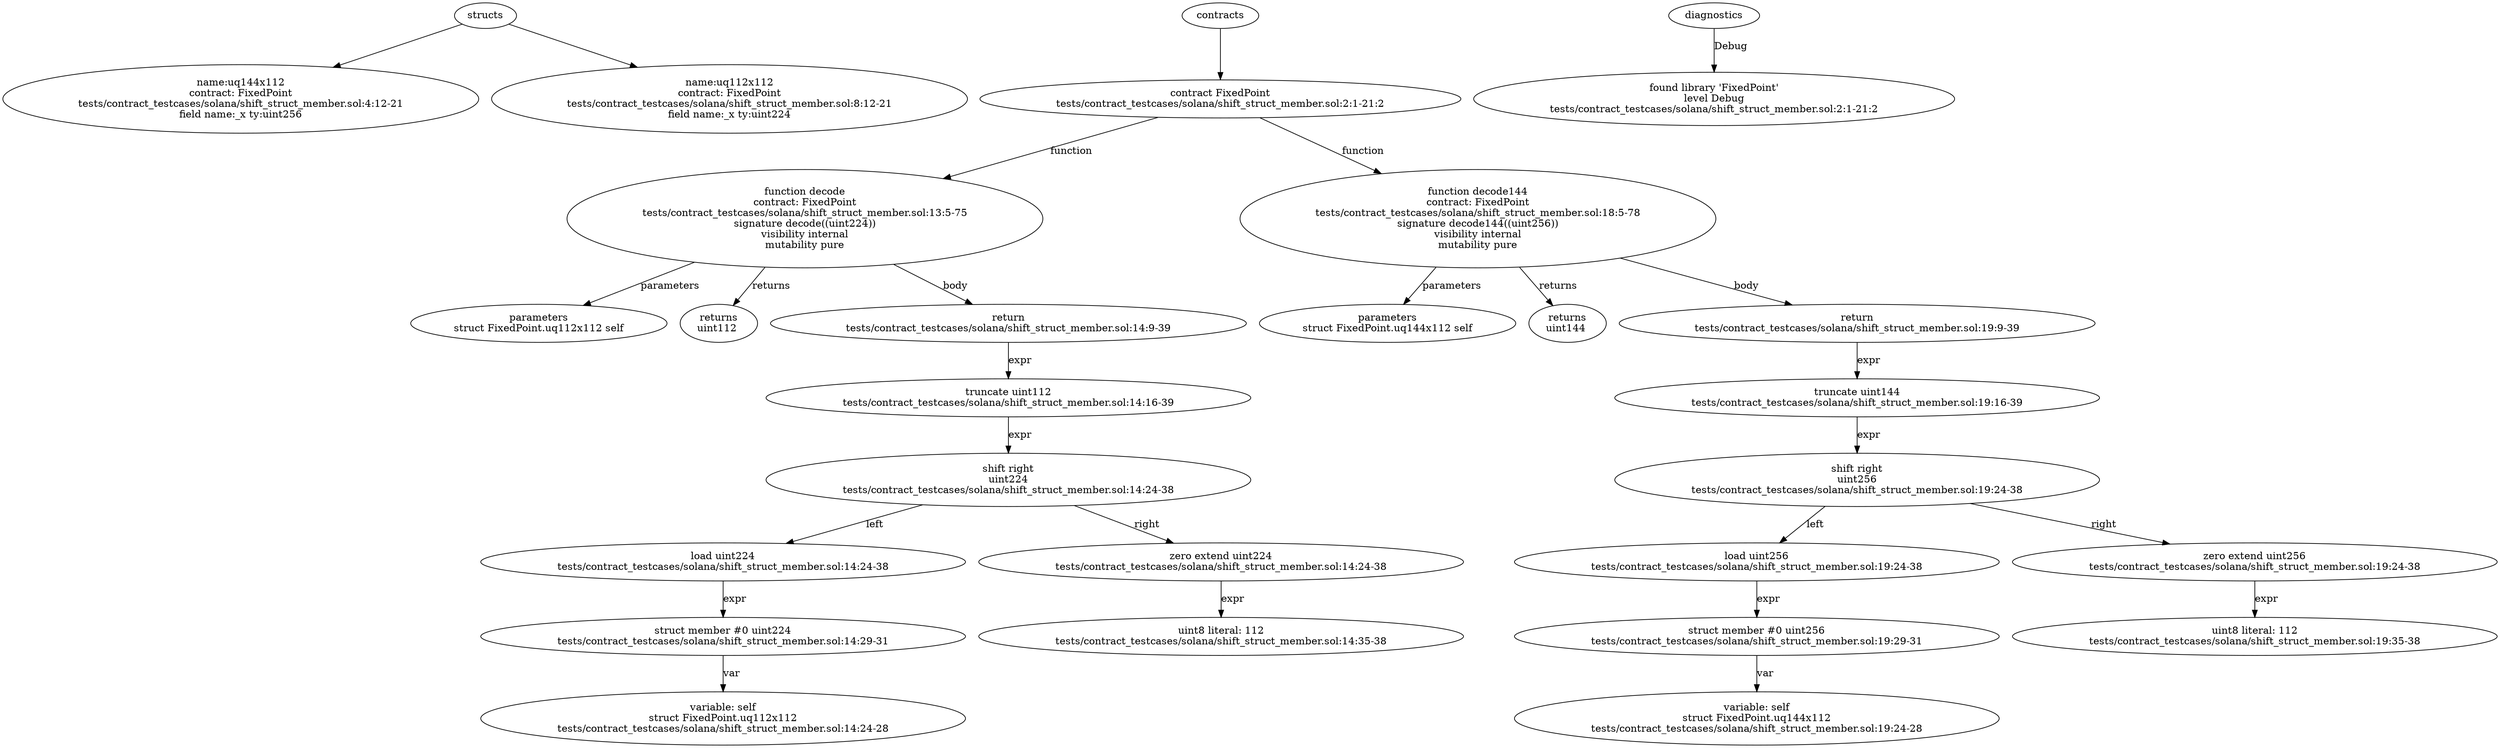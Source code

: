 strict digraph "tests/contract_testcases/solana/shift_struct_member.sol" {
	uq144x112 [label="name:uq144x112\ncontract: FixedPoint\ntests/contract_testcases/solana/shift_struct_member.sol:4:12-21\nfield name:_x ty:uint256"]
	uq112x112 [label="name:uq112x112\ncontract: FixedPoint\ntests/contract_testcases/solana/shift_struct_member.sol:8:12-21\nfield name:_x ty:uint224"]
	contract [label="contract FixedPoint\ntests/contract_testcases/solana/shift_struct_member.sol:2:1-21:2"]
	decode [label="function decode\ncontract: FixedPoint\ntests/contract_testcases/solana/shift_struct_member.sol:13:5-75\nsignature decode((uint224))\nvisibility internal\nmutability pure"]
	parameters [label="parameters\nstruct FixedPoint.uq112x112 self"]
	returns [label="returns\nuint112 "]
	return [label="return\ntests/contract_testcases/solana/shift_struct_member.sol:14:9-39"]
	trunc [label="truncate uint112\ntests/contract_testcases/solana/shift_struct_member.sol:14:16-39"]
	shift_right [label="shift right\nuint224\ntests/contract_testcases/solana/shift_struct_member.sol:14:24-38"]
	load [label="load uint224\ntests/contract_testcases/solana/shift_struct_member.sol:14:24-38"]
	structmember [label="struct member #0 uint224\ntests/contract_testcases/solana/shift_struct_member.sol:14:29-31"]
	variable [label="variable: self\nstruct FixedPoint.uq112x112\ntests/contract_testcases/solana/shift_struct_member.sol:14:24-28"]
	zero_ext [label="zero extend uint224\ntests/contract_testcases/solana/shift_struct_member.sol:14:24-38"]
	number_literal [label="uint8 literal: 112\ntests/contract_testcases/solana/shift_struct_member.sol:14:35-38"]
	decode144 [label="function decode144\ncontract: FixedPoint\ntests/contract_testcases/solana/shift_struct_member.sol:18:5-78\nsignature decode144((uint256))\nvisibility internal\nmutability pure"]
	parameters_17 [label="parameters\nstruct FixedPoint.uq144x112 self"]
	returns_18 [label="returns\nuint144 "]
	return_19 [label="return\ntests/contract_testcases/solana/shift_struct_member.sol:19:9-39"]
	trunc_20 [label="truncate uint144\ntests/contract_testcases/solana/shift_struct_member.sol:19:16-39"]
	shift_right_21 [label="shift right\nuint256\ntests/contract_testcases/solana/shift_struct_member.sol:19:24-38"]
	load_22 [label="load uint256\ntests/contract_testcases/solana/shift_struct_member.sol:19:24-38"]
	structmember_23 [label="struct member #0 uint256\ntests/contract_testcases/solana/shift_struct_member.sol:19:29-31"]
	variable_24 [label="variable: self\nstruct FixedPoint.uq144x112\ntests/contract_testcases/solana/shift_struct_member.sol:19:24-28"]
	zero_ext_25 [label="zero extend uint256\ntests/contract_testcases/solana/shift_struct_member.sol:19:24-38"]
	number_literal_26 [label="uint8 literal: 112\ntests/contract_testcases/solana/shift_struct_member.sol:19:35-38"]
	diagnostic [label="found library 'FixedPoint'\nlevel Debug\ntests/contract_testcases/solana/shift_struct_member.sol:2:1-21:2"]
	structs -> uq144x112
	structs -> uq112x112
	contracts -> contract
	contract -> decode [label="function"]
	decode -> parameters [label="parameters"]
	decode -> returns [label="returns"]
	decode -> return [label="body"]
	return -> trunc [label="expr"]
	trunc -> shift_right [label="expr"]
	shift_right -> load [label="left"]
	load -> structmember [label="expr"]
	structmember -> variable [label="var"]
	shift_right -> zero_ext [label="right"]
	zero_ext -> number_literal [label="expr"]
	contract -> decode144 [label="function"]
	decode144 -> parameters_17 [label="parameters"]
	decode144 -> returns_18 [label="returns"]
	decode144 -> return_19 [label="body"]
	return_19 -> trunc_20 [label="expr"]
	trunc_20 -> shift_right_21 [label="expr"]
	shift_right_21 -> load_22 [label="left"]
	load_22 -> structmember_23 [label="expr"]
	structmember_23 -> variable_24 [label="var"]
	shift_right_21 -> zero_ext_25 [label="right"]
	zero_ext_25 -> number_literal_26 [label="expr"]
	diagnostics -> diagnostic [label="Debug"]
}
